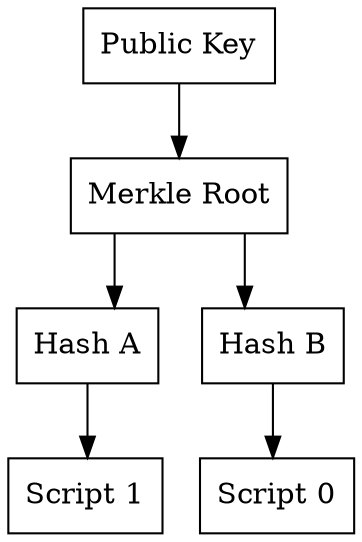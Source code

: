 digraph merkle_tree {
    splines=ortho;
    node [shape=box, style="filled", color="black", fontcolor="black", fillcolor="white"];

    "Public Key" -> "Merkle Root"
    "Merkle Root" -> "Hash A";
    "Merkle Root" -> "Hash B";
    "Hash A" -> "A";
    "Hash B" -> "B";

    "Merkle Root" [label="Merkle Root"];
    "Hash A" [label="Hash A"];
    "Hash B" [label="Hash B"];
    "B" [label="Script 0"];
    "A" [label="Script 1"];
}
